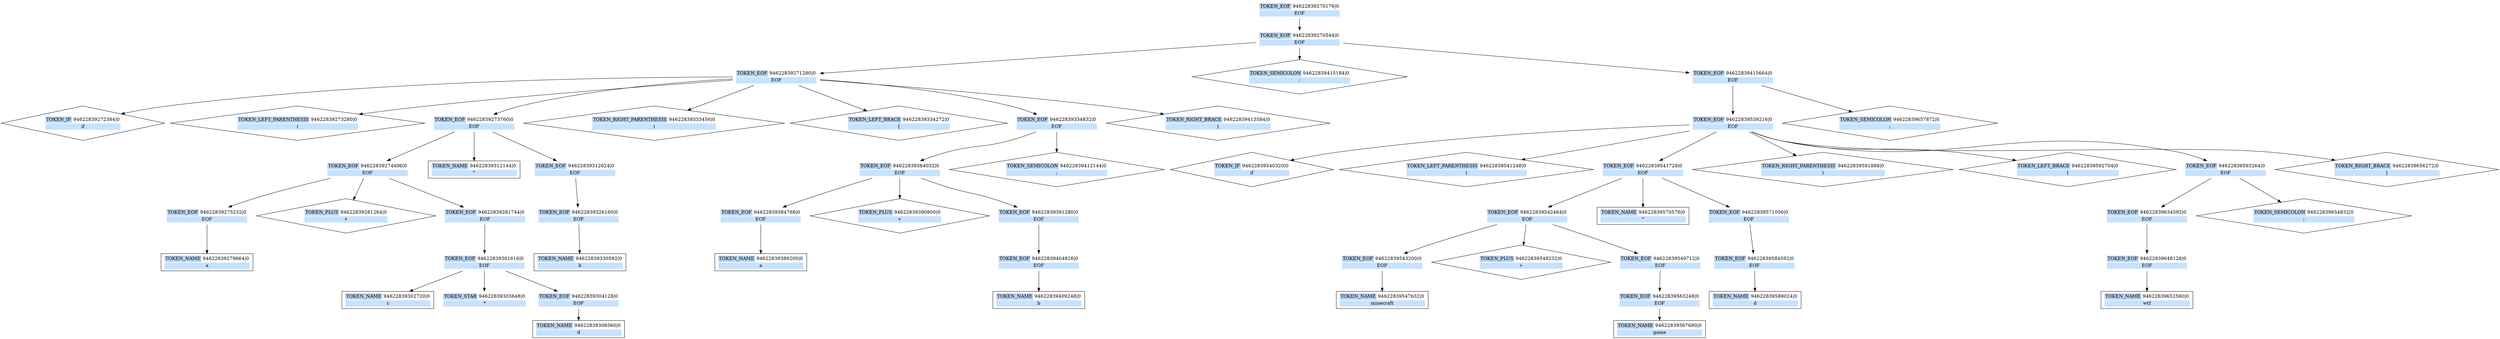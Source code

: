 digraph G{
	graph [ dpi = 50 ];
	n94622839270176 [shape=none color=black label=<
		<table border="0">
			<tr><td colspan="1" bgcolor="slategray2">TOKEN_EOF</td><td>94622839270176|0</td></tr>
			<tr><td colspan="2" bgcolor="slategray1">EOF</td></tr>
		</table>
	>]

	n94622839270544 [shape=none color=black label=<
		<table border="0">
			<tr><td colspan="1" bgcolor="slategray2">TOKEN_EOF</td><td>94622839270544|0</td></tr>
			<tr><td colspan="2" bgcolor="slategray1">EOF</td></tr>
		</table>
	>]

	n94622839271280 [shape=none color=black label=<
		<table border="0">
			<tr><td colspan="1" bgcolor="slategray2">TOKEN_EOF</td><td>94622839271280|0</td></tr>
			<tr><td colspan="2" bgcolor="slategray1">EOF</td></tr>
		</table>
	>]

	n94622839272384 [shape=diamond color=black label=<
		<table border="0">
			<tr><td colspan="1" bgcolor="slategray2">TOKEN_IF</td><td>94622839272384|0</td></tr>
			<tr><td colspan="2" bgcolor="slategray1">if</td></tr>
		</table>
	>]

	n94622839273280 [shape=diamond color=black label=<
		<table border="0">
			<tr><td colspan="1" bgcolor="slategray2">TOKEN_LEFT_PARENTHESIS</td><td>94622839273280|0</td></tr>
			<tr><td colspan="2" bgcolor="slategray1">(</td></tr>
		</table>
	>]

	n94622839273760 [shape=none color=black label=<
		<table border="0">
			<tr><td colspan="1" bgcolor="slategray2">TOKEN_EOF</td><td>94622839273760|0</td></tr>
			<tr><td colspan="2" bgcolor="slategray1">EOF</td></tr>
		</table>
	>]

	n94622839274496 [shape=none color=black label=<
		<table border="0">
			<tr><td colspan="1" bgcolor="slategray2">TOKEN_EOF</td><td>94622839274496|0</td></tr>
			<tr><td colspan="2" bgcolor="slategray1">EOF</td></tr>
		</table>
	>]

	n94622839275232 [shape=none color=black label=<
		<table border="0">
			<tr><td colspan="1" bgcolor="slategray2">TOKEN_EOF</td><td>94622839275232|0</td></tr>
			<tr><td colspan="2" bgcolor="slategray1">EOF</td></tr>
		</table>
	>]

	n94622839279664 [shape=rectangle color=black label=<
		<table border="0">
			<tr><td colspan="1" bgcolor="slategray2">TOKEN_NAME</td><td>94622839279664|0</td></tr>
			<tr><td colspan="2" bgcolor="slategray1">a</td></tr>
		</table>
	>]

	n94622839281264 [shape=diamond color=black label=<
		<table border="0">
			<tr><td colspan="1" bgcolor="slategray2">TOKEN_PLUS</td><td>94622839281264|0</td></tr>
			<tr><td colspan="2" bgcolor="slategray1">+</td></tr>
		</table>
	>]

	n94622839281744 [shape=none color=black label=<
		<table border="0">
			<tr><td colspan="1" bgcolor="slategray2">TOKEN_EOF</td><td>94622839281744|0</td></tr>
			<tr><td colspan="2" bgcolor="slategray1">EOF</td></tr>
		</table>
	>]

	n94622839301616 [shape=none color=black label=<
		<table border="0">
			<tr><td colspan="1" bgcolor="slategray2">TOKEN_EOF</td><td>94622839301616|0</td></tr>
			<tr><td colspan="2" bgcolor="slategray1">EOF</td></tr>
		</table>
	>]

	n94622839302720 [shape=rectangle color=black label=<
		<table border="0">
			<tr><td colspan="1" bgcolor="slategray2">TOKEN_NAME</td><td>94622839302720|0</td></tr>
			<tr><td colspan="2" bgcolor="slategray1">c</td></tr>
		</table>
	>]

	n94622839303648 [shape=none color=black label=<
		<table border="0">
			<tr><td colspan="1" bgcolor="slategray2">TOKEN_STAR</td><td>94622839303648|0</td></tr>
			<tr><td colspan="2" bgcolor="slategray1">*</td></tr>
		</table>
	>]

	n94622839304128 [shape=none color=black label=<
		<table border="0">
			<tr><td colspan="1" bgcolor="slategray2">TOKEN_EOF</td><td>94622839304128|0</td></tr>
			<tr><td colspan="2" bgcolor="slategray1">EOF</td></tr>
		</table>
	>]

	n94622839308560 [shape=rectangle color=black label=<
		<table border="0">
			<tr><td colspan="1" bgcolor="slategray2">TOKEN_NAME</td><td>94622839308560|0</td></tr>
			<tr><td colspan="2" bgcolor="slategray1">d</td></tr>
		</table>
	>]

	n94622839312144 [shape=rectangle color=black label=<
		<table border="0">
			<tr><td colspan="1" bgcolor="slategray2">TOKEN_NAME</td><td>94622839312144|0</td></tr>
			<tr><td colspan="2" bgcolor="slategray1">^</td></tr>
		</table>
	>]

	n94622839312624 [shape=none color=black label=<
		<table border="0">
			<tr><td colspan="1" bgcolor="slategray2">TOKEN_EOF</td><td>94622839312624|0</td></tr>
			<tr><td colspan="2" bgcolor="slategray1">EOF</td></tr>
		</table>
	>]

	n94622839326160 [shape=none color=black label=<
		<table border="0">
			<tr><td colspan="1" bgcolor="slategray2">TOKEN_EOF</td><td>94622839326160|0</td></tr>
			<tr><td colspan="2" bgcolor="slategray1">EOF</td></tr>
		</table>
	>]

	n94622839330592 [shape=rectangle color=black label=<
		<table border="0">
			<tr><td colspan="1" bgcolor="slategray2">TOKEN_NAME</td><td>94622839330592|0</td></tr>
			<tr><td colspan="2" bgcolor="slategray1">b</td></tr>
		</table>
	>]

	n94622839333456 [shape=diamond color=black label=<
		<table border="0">
			<tr><td colspan="1" bgcolor="slategray2">TOKEN_RIGHT_PARENTHESIS</td><td>94622839333456|0</td></tr>
			<tr><td colspan="2" bgcolor="slategray1">)</td></tr>
		</table>
	>]

	n94622839334272 [shape=diamond color=black label=<
		<table border="0">
			<tr><td colspan="1" bgcolor="slategray2">TOKEN_LEFT_BRACE</td><td>94622839334272|0</td></tr>
			<tr><td colspan="2" bgcolor="slategray1">{</td></tr>
		</table>
	>]

	n94622839334832 [shape=none color=black label=<
		<table border="0">
			<tr><td colspan="1" bgcolor="slategray2">TOKEN_EOF</td><td>94622839334832|0</td></tr>
			<tr><td colspan="2" bgcolor="slategray1">EOF</td></tr>
		</table>
	>]

	n94622839384032 [shape=none color=black label=<
		<table border="0">
			<tr><td colspan="1" bgcolor="slategray2">TOKEN_EOF</td><td>94622839384032|0</td></tr>
			<tr><td colspan="2" bgcolor="slategray1">EOF</td></tr>
		</table>
	>]

	n94622839384768 [shape=none color=black label=<
		<table border="0">
			<tr><td colspan="1" bgcolor="slategray2">TOKEN_EOF</td><td>94622839384768|0</td></tr>
			<tr><td colspan="2" bgcolor="slategray1">EOF</td></tr>
		</table>
	>]

	n94622839389200 [shape=rectangle color=black label=<
		<table border="0">
			<tr><td colspan="1" bgcolor="slategray2">TOKEN_NAME</td><td>94622839389200|0</td></tr>
			<tr><td colspan="2" bgcolor="slategray1">a</td></tr>
		</table>
	>]

	n94622839390800 [shape=diamond color=black label=<
		<table border="0">
			<tr><td colspan="1" bgcolor="slategray2">TOKEN_PLUS</td><td>94622839390800|0</td></tr>
			<tr><td colspan="2" bgcolor="slategray1">+</td></tr>
		</table>
	>]

	n94622839391280 [shape=none color=black label=<
		<table border="0">
			<tr><td colspan="1" bgcolor="slategray2">TOKEN_EOF</td><td>94622839391280|0</td></tr>
			<tr><td colspan="2" bgcolor="slategray1">EOF</td></tr>
		</table>
	>]

	n94622839404816 [shape=none color=black label=<
		<table border="0">
			<tr><td colspan="1" bgcolor="slategray2">TOKEN_EOF</td><td>94622839404816|0</td></tr>
			<tr><td colspan="2" bgcolor="slategray1">EOF</td></tr>
		</table>
	>]

	n94622839409248 [shape=rectangle color=black label=<
		<table border="0">
			<tr><td colspan="1" bgcolor="slategray2">TOKEN_NAME</td><td>94622839409248|0</td></tr>
			<tr><td colspan="2" bgcolor="slategray1">b</td></tr>
		</table>
	>]

	n94622839412144 [shape=diamond color=black label=<
		<table border="0">
			<tr><td colspan="1" bgcolor="slategray2">TOKEN_SEMICOLON</td><td>94622839412144|0</td></tr>
			<tr><td colspan="2" bgcolor="slategray1">;</td></tr>
		</table>
	>]

	n94622839413584 [shape=diamond color=black label=<
		<table border="0">
			<tr><td colspan="1" bgcolor="slategray2">TOKEN_RIGHT_BRACE</td><td>94622839413584|0</td></tr>
			<tr><td colspan="2" bgcolor="slategray1">}</td></tr>
		</table>
	>]

	n94622839415184 [shape=diamond color=black label=<
		<table border="0">
			<tr><td colspan="1" bgcolor="slategray2">TOKEN_SEMICOLON</td><td>94622839415184|0</td></tr>
			<tr><td colspan="2" bgcolor="slategray1">;</td></tr>
		</table>
	>]

	n94622839415664 [shape=none color=black label=<
		<table border="0">
			<tr><td colspan="1" bgcolor="slategray2">TOKEN_EOF</td><td>94622839415664|0</td></tr>
			<tr><td colspan="2" bgcolor="slategray1">EOF</td></tr>
		</table>
	>]

	n94622839539216 [shape=none color=black label=<
		<table border="0">
			<tr><td colspan="1" bgcolor="slategray2">TOKEN_EOF</td><td>94622839539216|0</td></tr>
			<tr><td colspan="2" bgcolor="slategray1">EOF</td></tr>
		</table>
	>]

	n94622839540320 [shape=diamond color=black label=<
		<table border="0">
			<tr><td colspan="1" bgcolor="slategray2">TOKEN_IF</td><td>94622839540320|0</td></tr>
			<tr><td colspan="2" bgcolor="slategray1">if</td></tr>
		</table>
	>]

	n94622839541248 [shape=diamond color=black label=<
		<table border="0">
			<tr><td colspan="1" bgcolor="slategray2">TOKEN_LEFT_PARENTHESIS</td><td>94622839541248|0</td></tr>
			<tr><td colspan="2" bgcolor="slategray1">(</td></tr>
		</table>
	>]

	n94622839541728 [shape=none color=black label=<
		<table border="0">
			<tr><td colspan="1" bgcolor="slategray2">TOKEN_EOF</td><td>94622839541728|0</td></tr>
			<tr><td colspan="2" bgcolor="slategray1">EOF</td></tr>
		</table>
	>]

	n94622839542464 [shape=none color=black label=<
		<table border="0">
			<tr><td colspan="1" bgcolor="slategray2">TOKEN_EOF</td><td>94622839542464|0</td></tr>
			<tr><td colspan="2" bgcolor="slategray1">EOF</td></tr>
		</table>
	>]

	n94622839543200 [shape=none color=black label=<
		<table border="0">
			<tr><td colspan="1" bgcolor="slategray2">TOKEN_EOF</td><td>94622839543200|0</td></tr>
			<tr><td colspan="2" bgcolor="slategray1">EOF</td></tr>
		</table>
	>]

	n94622839547632 [shape=rectangle color=black label=<
		<table border="0">
			<tr><td colspan="1" bgcolor="slategray2">TOKEN_NAME</td><td>94622839547632|0</td></tr>
			<tr><td colspan="2" bgcolor="slategray1">minecraft</td></tr>
		</table>
	>]

	n94622839549232 [shape=diamond color=black label=<
		<table border="0">
			<tr><td colspan="1" bgcolor="slategray2">TOKEN_PLUS</td><td>94622839549232|0</td></tr>
			<tr><td colspan="2" bgcolor="slategray1">+</td></tr>
		</table>
	>]

	n94622839549712 [shape=none color=black label=<
		<table border="0">
			<tr><td colspan="1" bgcolor="slategray2">TOKEN_EOF</td><td>94622839549712|0</td></tr>
			<tr><td colspan="2" bgcolor="slategray1">EOF</td></tr>
		</table>
	>]

	n94622839563248 [shape=none color=black label=<
		<table border="0">
			<tr><td colspan="1" bgcolor="slategray2">TOKEN_EOF</td><td>94622839563248|0</td></tr>
			<tr><td colspan="2" bgcolor="slategray1">EOF</td></tr>
		</table>
	>]

	n94622839567680 [shape=rectangle color=black label=<
		<table border="0">
			<tr><td colspan="1" bgcolor="slategray2">TOKEN_NAME</td><td>94622839567680|0</td></tr>
			<tr><td colspan="2" bgcolor="slategray1">game</td></tr>
		</table>
	>]

	n94622839570576 [shape=rectangle color=black label=<
		<table border="0">
			<tr><td colspan="1" bgcolor="slategray2">TOKEN_NAME</td><td>94622839570576|0</td></tr>
			<tr><td colspan="2" bgcolor="slategray1">^</td></tr>
		</table>
	>]

	n94622839571056 [shape=none color=black label=<
		<table border="0">
			<tr><td colspan="1" bgcolor="slategray2">TOKEN_EOF</td><td>94622839571056|0</td></tr>
			<tr><td colspan="2" bgcolor="slategray1">EOF</td></tr>
		</table>
	>]

	n94622839584592 [shape=none color=black label=<
		<table border="0">
			<tr><td colspan="1" bgcolor="slategray2">TOKEN_EOF</td><td>94622839584592|0</td></tr>
			<tr><td colspan="2" bgcolor="slategray1">EOF</td></tr>
		</table>
	>]

	n94622839589024 [shape=rectangle color=black label=<
		<table border="0">
			<tr><td colspan="1" bgcolor="slategray2">TOKEN_NAME</td><td>94622839589024|0</td></tr>
			<tr><td colspan="2" bgcolor="slategray1">d</td></tr>
		</table>
	>]

	n94622839591888 [shape=diamond color=black label=<
		<table border="0">
			<tr><td colspan="1" bgcolor="slategray2">TOKEN_RIGHT_PARENTHESIS</td><td>94622839591888|0</td></tr>
			<tr><td colspan="2" bgcolor="slategray1">)</td></tr>
		</table>
	>]

	n94622839592704 [shape=diamond color=black label=<
		<table border="0">
			<tr><td colspan="1" bgcolor="slategray2">TOKEN_LEFT_BRACE</td><td>94622839592704|0</td></tr>
			<tr><td colspan="2" bgcolor="slategray1">{</td></tr>
		</table>
	>]

	n94622839593264 [shape=none color=black label=<
		<table border="0">
			<tr><td colspan="1" bgcolor="slategray2">TOKEN_EOF</td><td>94622839593264|0</td></tr>
			<tr><td colspan="2" bgcolor="slategray1">EOF</td></tr>
		</table>
	>]

	n94622839634592 [shape=none color=black label=<
		<table border="0">
			<tr><td colspan="1" bgcolor="slategray2">TOKEN_EOF</td><td>94622839634592|0</td></tr>
			<tr><td colspan="2" bgcolor="slategray1">EOF</td></tr>
		</table>
	>]

	n94622839648128 [shape=none color=black label=<
		<table border="0">
			<tr><td colspan="1" bgcolor="slategray2">TOKEN_EOF</td><td>94622839648128|0</td></tr>
			<tr><td colspan="2" bgcolor="slategray1">EOF</td></tr>
		</table>
	>]

	n94622839652560 [shape=rectangle color=black label=<
		<table border="0">
			<tr><td colspan="1" bgcolor="slategray2">TOKEN_NAME</td><td>94622839652560|0</td></tr>
			<tr><td colspan="2" bgcolor="slategray1">wtf</td></tr>
		</table>
	>]

	n94622839654832 [shape=diamond color=black label=<
		<table border="0">
			<tr><td colspan="1" bgcolor="slategray2">TOKEN_SEMICOLON</td><td>94622839654832|0</td></tr>
			<tr><td colspan="2" bgcolor="slategray1">;</td></tr>
		</table>
	>]

	n94622839656272 [shape=diamond color=black label=<
		<table border="0">
			<tr><td colspan="1" bgcolor="slategray2">TOKEN_RIGHT_BRACE</td><td>94622839656272|0</td></tr>
			<tr><td colspan="2" bgcolor="slategray1">}</td></tr>
		</table>
	>]

	n94622839657872 [shape=diamond color=black label=<
		<table border="0">
			<tr><td colspan="1" bgcolor="slategray2">TOKEN_SEMICOLON</td><td>94622839657872|0</td></tr>
			<tr><td colspan="2" bgcolor="slategray1">;</td></tr>
		</table>
	>]

	n94622839270176 -> n94622839270544
	n94622839270544 -> n94622839271280
	n94622839270544 -> n94622839415184
	n94622839270544 -> n94622839415664
	n94622839271280 -> n94622839272384
	n94622839271280 -> n94622839273280
	n94622839271280 -> n94622839273760
	n94622839271280 -> n94622839333456
	n94622839271280 -> n94622839334272
	n94622839271280 -> n94622839334832
	n94622839271280 -> n94622839413584
	n94622839273760 -> n94622839274496
	n94622839273760 -> n94622839312144
	n94622839273760 -> n94622839312624
	n94622839274496 -> n94622839275232
	n94622839274496 -> n94622839281264
	n94622839274496 -> n94622839281744
	n94622839275232 -> n94622839279664
	n94622839281744 -> n94622839301616
	n94622839301616 -> n94622839302720
	n94622839301616 -> n94622839303648
	n94622839301616 -> n94622839304128
	n94622839304128 -> n94622839308560
	n94622839312624 -> n94622839326160
	n94622839326160 -> n94622839330592
	n94622839334832 -> n94622839384032
	n94622839334832 -> n94622839412144
	n94622839384032 -> n94622839384768
	n94622839384032 -> n94622839390800
	n94622839384032 -> n94622839391280
	n94622839384768 -> n94622839389200
	n94622839391280 -> n94622839404816
	n94622839404816 -> n94622839409248
	n94622839415664 -> n94622839539216
	n94622839415664 -> n94622839657872
	n94622839539216 -> n94622839540320
	n94622839539216 -> n94622839541248
	n94622839539216 -> n94622839541728
	n94622839539216 -> n94622839591888
	n94622839539216 -> n94622839592704
	n94622839539216 -> n94622839593264
	n94622839539216 -> n94622839656272
	n94622839541728 -> n94622839542464
	n94622839541728 -> n94622839570576
	n94622839541728 -> n94622839571056
	n94622839542464 -> n94622839543200
	n94622839542464 -> n94622839549232
	n94622839542464 -> n94622839549712
	n94622839543200 -> n94622839547632
	n94622839549712 -> n94622839563248
	n94622839563248 -> n94622839567680
	n94622839571056 -> n94622839584592
	n94622839584592 -> n94622839589024
	n94622839593264 -> n94622839634592
	n94622839593264 -> n94622839654832
	n94622839634592 -> n94622839648128
	n94622839648128 -> n94622839652560
}
